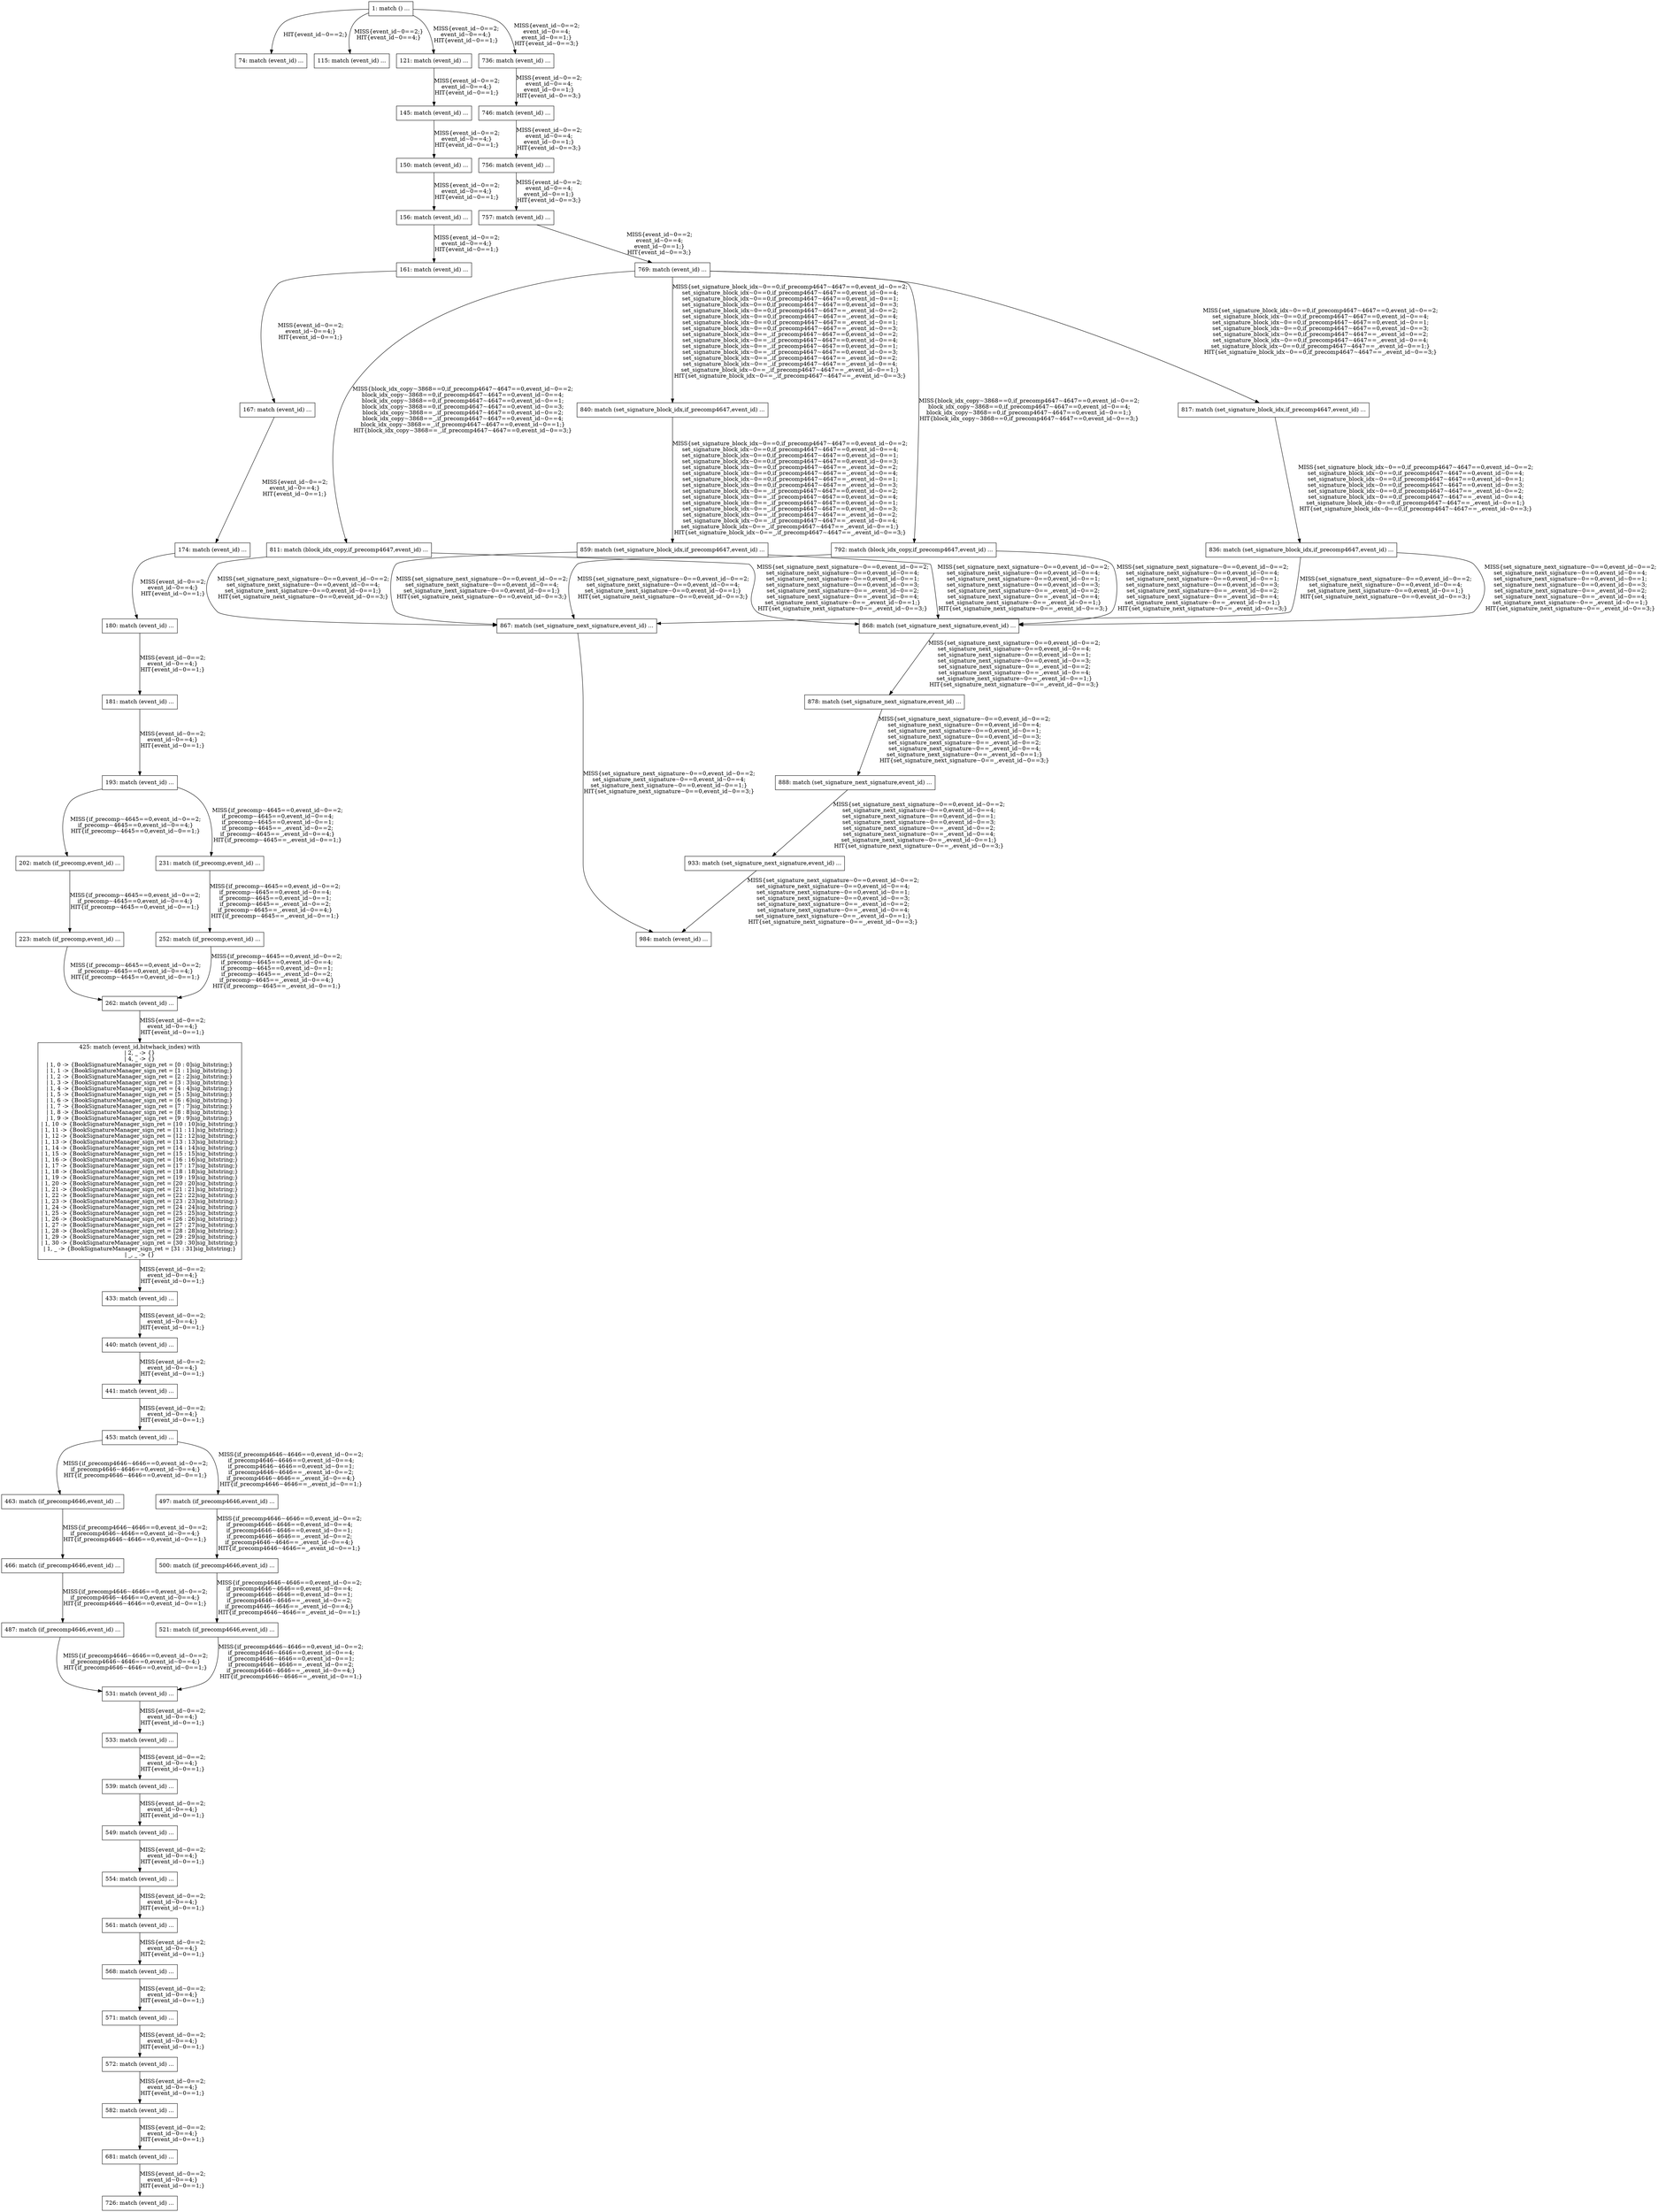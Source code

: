 digraph G {
  "1: match () ...
" [shape=box, ];
  "74: match (event_id) ...
" [shape=box, ];
  "115: match (event_id) ...
" [shape=box, ];
  "121: match (event_id) ...
" [shape=box, ];
  "145: match (event_id) ...
" [shape=box, ];
  "150: match (event_id) ...
" [shape=box, ];
  "156: match (event_id) ...
" [shape=box, ];
  "161: match (event_id) ...
" [shape=box, ];
  "167: match (event_id) ...
" [shape=box, ];
  "174: match (event_id) ...
" [shape=box, ];
  "180: match (event_id) ...
" [shape=box, ];
  "181: match (event_id) ...
" [shape=box, ];
  "193: match (event_id) ...
" [shape=box, ];
  "202: match (if_precomp,event_id) ...
" [shape=box, ];
  "223: match (if_precomp,event_id) ...
" [shape=box, ];
  "231: match (if_precomp,event_id) ...
" [shape=box, ];
  "252: match (if_precomp,event_id) ...
" [shape=box, ];
  "262: match (event_id) ...
" [shape=box, ];
  "425: match (event_id,bitwhack_index) with
| 2, _ -> {}
| 4, _ -> {}
| 1, 0 -> {BookSignatureManager_sign_ret = [0 : 0]sig_bitstring;}
| 1, 1 -> {BookSignatureManager_sign_ret = [1 : 1]sig_bitstring;}
| 1, 2 -> {BookSignatureManager_sign_ret = [2 : 2]sig_bitstring;}
| 1, 3 -> {BookSignatureManager_sign_ret = [3 : 3]sig_bitstring;}
| 1, 4 -> {BookSignatureManager_sign_ret = [4 : 4]sig_bitstring;}
| 1, 5 -> {BookSignatureManager_sign_ret = [5 : 5]sig_bitstring;}
| 1, 6 -> {BookSignatureManager_sign_ret = [6 : 6]sig_bitstring;}
| 1, 7 -> {BookSignatureManager_sign_ret = [7 : 7]sig_bitstring;}
| 1, 8 -> {BookSignatureManager_sign_ret = [8 : 8]sig_bitstring;}
| 1, 9 -> {BookSignatureManager_sign_ret = [9 : 9]sig_bitstring;}
| 1, 10 -> {BookSignatureManager_sign_ret = [10 : 10]sig_bitstring;}
| 1, 11 -> {BookSignatureManager_sign_ret = [11 : 11]sig_bitstring;}
| 1, 12 -> {BookSignatureManager_sign_ret = [12 : 12]sig_bitstring;}
| 1, 13 -> {BookSignatureManager_sign_ret = [13 : 13]sig_bitstring;}
| 1, 14 -> {BookSignatureManager_sign_ret = [14 : 14]sig_bitstring;}
| 1, 15 -> {BookSignatureManager_sign_ret = [15 : 15]sig_bitstring;}
| 1, 16 -> {BookSignatureManager_sign_ret = [16 : 16]sig_bitstring;}
| 1, 17 -> {BookSignatureManager_sign_ret = [17 : 17]sig_bitstring;}
| 1, 18 -> {BookSignatureManager_sign_ret = [18 : 18]sig_bitstring;}
| 1, 19 -> {BookSignatureManager_sign_ret = [19 : 19]sig_bitstring;}
| 1, 20 -> {BookSignatureManager_sign_ret = [20 : 20]sig_bitstring;}
| 1, 21 -> {BookSignatureManager_sign_ret = [21 : 21]sig_bitstring;}
| 1, 22 -> {BookSignatureManager_sign_ret = [22 : 22]sig_bitstring;}
| 1, 23 -> {BookSignatureManager_sign_ret = [23 : 23]sig_bitstring;}
| 1, 24 -> {BookSignatureManager_sign_ret = [24 : 24]sig_bitstring;}
| 1, 25 -> {BookSignatureManager_sign_ret = [25 : 25]sig_bitstring;}
| 1, 26 -> {BookSignatureManager_sign_ret = [26 : 26]sig_bitstring;}
| 1, 27 -> {BookSignatureManager_sign_ret = [27 : 27]sig_bitstring;}
| 1, 28 -> {BookSignatureManager_sign_ret = [28 : 28]sig_bitstring;}
| 1, 29 -> {BookSignatureManager_sign_ret = [29 : 29]sig_bitstring;}
| 1, 30 -> {BookSignatureManager_sign_ret = [30 : 30]sig_bitstring;}
| 1, _ -> {BookSignatureManager_sign_ret = [31 : 31]sig_bitstring;}
| _, _ -> {}" [
  shape=box, ];
  "433: match (event_id) ...
" [shape=box, ];
  "440: match (event_id) ...
" [shape=box, ];
  "441: match (event_id) ...
" [shape=box, ];
  "453: match (event_id) ...
" [shape=box, ];
  "463: match (if_precomp4646,event_id) ...
" [shape=box, ];
  "466: match (if_precomp4646,event_id) ...
" [shape=box, ];
  "487: match (if_precomp4646,event_id) ...
" [shape=box, ];
  "497: match (if_precomp4646,event_id) ...
" [shape=box, ];
  "500: match (if_precomp4646,event_id) ...
" [shape=box, ];
  "521: match (if_precomp4646,event_id) ...
" [shape=box, ];
  "531: match (event_id) ...
" [shape=box, ];
  "533: match (event_id) ...
" [shape=box, ];
  "539: match (event_id) ...
" [shape=box, ];
  "549: match (event_id) ...
" [shape=box, ];
  "554: match (event_id) ...
" [shape=box, ];
  "561: match (event_id) ...
" [shape=box, ];
  "568: match (event_id) ...
" [shape=box, ];
  "571: match (event_id) ...
" [shape=box, ];
  "572: match (event_id) ...
" [shape=box, ];
  "582: match (event_id) ...
" [shape=box, ];
  "681: match (event_id) ...
" [shape=box, ];
  "726: match (event_id) ...
" [shape=box, ];
  "736: match (event_id) ...
" [shape=box, ];
  "746: match (event_id) ...
" [shape=box, ];
  "756: match (event_id) ...
" [shape=box, ];
  "757: match (event_id) ...
" [shape=box, ];
  "769: match (event_id) ...
" [shape=box, ];
  "792: match (block_idx_copy,if_precomp4647,event_id) ...
" [shape=box, ];
  "811: match (block_idx_copy,if_precomp4647,event_id) ...
" [shape=box, ];
  "817: match (set_signature_block_idx,if_precomp4647,event_id) ...
" [
  shape=box, ];
  "836: match (set_signature_block_idx,if_precomp4647,event_id) ...
" [
  shape=box, ];
  "840: match (set_signature_block_idx,if_precomp4647,event_id) ...
" [
  shape=box, ];
  "859: match (set_signature_block_idx,if_precomp4647,event_id) ...
" [
  shape=box, ];
  "867: match (set_signature_next_signature,event_id) ...
" [shape=box, ];
  "868: match (set_signature_next_signature,event_id) ...
" [shape=box, ];
  "878: match (set_signature_next_signature,event_id) ...
" [shape=box, ];
  "888: match (set_signature_next_signature,event_id) ...
" [shape=box, ];
  "933: match (set_signature_next_signature,event_id) ...
" [shape=box, ];
  "984: match (event_id) ...
" [shape=box, ];
  
  
  "1: match () ...
" -> "74: match (event_id) ...
" [label="HIT{event_id~0==2;}",
                                                     ];
  "1: match () ...
" -> "115: match (event_id) ...
" [label="MISS{event_id~0==2;}
HIT{event_id~0==4;}",
                                                      ];
  "1: match () ...
" -> "121: match (event_id) ...
" [label="MISS{event_id~0==2;
event_id~0==4;}
HIT{event_id~0==1;}",
                                                      ];
  "1: match () ...
" -> "736: match (event_id) ...
" [label="MISS{event_id~0==2;
event_id~0==4;
event_id~0==1;}
HIT{event_id~0==3;}",
                                                      ];
  "121: match (event_id) ...
" -> "145: match (event_id) ...
" [label="MISS{event_id~0==2;
event_id~0==4;}
HIT{event_id~0==1;}",
                                                                ];
  "145: match (event_id) ...
" -> "150: match (event_id) ...
" [label="MISS{event_id~0==2;
event_id~0==4;}
HIT{event_id~0==1;}",
                                                                ];
  "150: match (event_id) ...
" -> "156: match (event_id) ...
" [label="MISS{event_id~0==2;
event_id~0==4;}
HIT{event_id~0==1;}",
                                                                ];
  "156: match (event_id) ...
" -> "161: match (event_id) ...
" [label="MISS{event_id~0==2;
event_id~0==4;}
HIT{event_id~0==1;}",
                                                                ];
  "161: match (event_id) ...
" -> "167: match (event_id) ...
" [label="MISS{event_id~0==2;
event_id~0==4;}
HIT{event_id~0==1;}",
                                                                ];
  "167: match (event_id) ...
" -> "174: match (event_id) ...
" [label="MISS{event_id~0==2;
event_id~0==4;}
HIT{event_id~0==1;}",
                                                                ];
  "174: match (event_id) ...
" -> "180: match (event_id) ...
" [label="MISS{event_id~0==2;
event_id~0==4;}
HIT{event_id~0==1;}",
                                                                ];
  "180: match (event_id) ...
" -> "181: match (event_id) ...
" [label="MISS{event_id~0==2;
event_id~0==4;}
HIT{event_id~0==1;}",
                                                                ];
  "181: match (event_id) ...
" -> "193: match (event_id) ...
" [label="MISS{event_id~0==2;
event_id~0==4;}
HIT{event_id~0==1;}",
                                                                ];
  "193: match (event_id) ...
" -> "202: match (if_precomp,event_id) ...
" [
  label="MISS{if_precomp~4645==0,event_id~0==2;
if_precomp~4645==0,event_id~0==4;}
HIT{if_precomp~4645==0,event_id~0==1;}",
  ];
  "193: match (event_id) ...
" -> "231: match (if_precomp,event_id) ...
" [
  label="MISS{if_precomp~4645==0,event_id~0==2;
if_precomp~4645==0,event_id~0==4;
if_precomp~4645==0,event_id~0==1;
if_precomp~4645==_,event_id~0==2;
if_precomp~4645==_,event_id~0==4;}
HIT{if_precomp~4645==_,event_id~0==1;}",
  ];
  "202: match (if_precomp,event_id) ...
" -> "223: match (if_precomp,event_id) ...
" [
  label="MISS{if_precomp~4645==0,event_id~0==2;
if_precomp~4645==0,event_id~0==4;}
HIT{if_precomp~4645==0,event_id~0==1;}",
  ];
  "223: match (if_precomp,event_id) ...
" -> "262: match (event_id) ...
" [
  label="MISS{if_precomp~4645==0,event_id~0==2;
if_precomp~4645==0,event_id~0==4;}
HIT{if_precomp~4645==0,event_id~0==1;}",
  ];
  "231: match (if_precomp,event_id) ...
" -> "252: match (if_precomp,event_id) ...
" [
  label="MISS{if_precomp~4645==0,event_id~0==2;
if_precomp~4645==0,event_id~0==4;
if_precomp~4645==0,event_id~0==1;
if_precomp~4645==_,event_id~0==2;
if_precomp~4645==_,event_id~0==4;}
HIT{if_precomp~4645==_,event_id~0==1;}",
  ];
  "252: match (if_precomp,event_id) ...
" -> "262: match (event_id) ...
" [
  label="MISS{if_precomp~4645==0,event_id~0==2;
if_precomp~4645==0,event_id~0==4;
if_precomp~4645==0,event_id~0==1;
if_precomp~4645==_,event_id~0==2;
if_precomp~4645==_,event_id~0==4;}
HIT{if_precomp~4645==_,event_id~0==1;}",
  ];
  "262: match (event_id) ...
" -> "425: match (event_id,bitwhack_index) with
| 2, _ -> {}
| 4, _ -> {}
| 1, 0 -> {BookSignatureManager_sign_ret = [0 : 0]sig_bitstring;}
| 1, 1 -> {BookSignatureManager_sign_ret = [1 : 1]sig_bitstring;}
| 1, 2 -> {BookSignatureManager_sign_ret = [2 : 2]sig_bitstring;}
| 1, 3 -> {BookSignatureManager_sign_ret = [3 : 3]sig_bitstring;}
| 1, 4 -> {BookSignatureManager_sign_ret = [4 : 4]sig_bitstring;}
| 1, 5 -> {BookSignatureManager_sign_ret = [5 : 5]sig_bitstring;}
| 1, 6 -> {BookSignatureManager_sign_ret = [6 : 6]sig_bitstring;}
| 1, 7 -> {BookSignatureManager_sign_ret = [7 : 7]sig_bitstring;}
| 1, 8 -> {BookSignatureManager_sign_ret = [8 : 8]sig_bitstring;}
| 1, 9 -> {BookSignatureManager_sign_ret = [9 : 9]sig_bitstring;}
| 1, 10 -> {BookSignatureManager_sign_ret = [10 : 10]sig_bitstring;}
| 1, 11 -> {BookSignatureManager_sign_ret = [11 : 11]sig_bitstring;}
| 1, 12 -> {BookSignatureManager_sign_ret = [12 : 12]sig_bitstring;}
| 1, 13 -> {BookSignatureManager_sign_ret = [13 : 13]sig_bitstring;}
| 1, 14 -> {BookSignatureManager_sign_ret = [14 : 14]sig_bitstring;}
| 1, 15 -> {BookSignatureManager_sign_ret = [15 : 15]sig_bitstring;}
| 1, 16 -> {BookSignatureManager_sign_ret = [16 : 16]sig_bitstring;}
| 1, 17 -> {BookSignatureManager_sign_ret = [17 : 17]sig_bitstring;}
| 1, 18 -> {BookSignatureManager_sign_ret = [18 : 18]sig_bitstring;}
| 1, 19 -> {BookSignatureManager_sign_ret = [19 : 19]sig_bitstring;}
| 1, 20 -> {BookSignatureManager_sign_ret = [20 : 20]sig_bitstring;}
| 1, 21 -> {BookSignatureManager_sign_ret = [21 : 21]sig_bitstring;}
| 1, 22 -> {BookSignatureManager_sign_ret = [22 : 22]sig_bitstring;}
| 1, 23 -> {BookSignatureManager_sign_ret = [23 : 23]sig_bitstring;}
| 1, 24 -> {BookSignatureManager_sign_ret = [24 : 24]sig_bitstring;}
| 1, 25 -> {BookSignatureManager_sign_ret = [25 : 25]sig_bitstring;}
| 1, 26 -> {BookSignatureManager_sign_ret = [26 : 26]sig_bitstring;}
| 1, 27 -> {BookSignatureManager_sign_ret = [27 : 27]sig_bitstring;}
| 1, 28 -> {BookSignatureManager_sign_ret = [28 : 28]sig_bitstring;}
| 1, 29 -> {BookSignatureManager_sign_ret = [29 : 29]sig_bitstring;}
| 1, 30 -> {BookSignatureManager_sign_ret = [30 : 30]sig_bitstring;}
| 1, _ -> {BookSignatureManager_sign_ret = [31 : 31]sig_bitstring;}
| _, _ -> {}" [
  label="MISS{event_id~0==2;
event_id~0==4;}
HIT{event_id~0==1;}", ];
  "425: match (event_id,bitwhack_index) with
| 2, _ -> {}
| 4, _ -> {}
| 1, 0 -> {BookSignatureManager_sign_ret = [0 : 0]sig_bitstring;}
| 1, 1 -> {BookSignatureManager_sign_ret = [1 : 1]sig_bitstring;}
| 1, 2 -> {BookSignatureManager_sign_ret = [2 : 2]sig_bitstring;}
| 1, 3 -> {BookSignatureManager_sign_ret = [3 : 3]sig_bitstring;}
| 1, 4 -> {BookSignatureManager_sign_ret = [4 : 4]sig_bitstring;}
| 1, 5 -> {BookSignatureManager_sign_ret = [5 : 5]sig_bitstring;}
| 1, 6 -> {BookSignatureManager_sign_ret = [6 : 6]sig_bitstring;}
| 1, 7 -> {BookSignatureManager_sign_ret = [7 : 7]sig_bitstring;}
| 1, 8 -> {BookSignatureManager_sign_ret = [8 : 8]sig_bitstring;}
| 1, 9 -> {BookSignatureManager_sign_ret = [9 : 9]sig_bitstring;}
| 1, 10 -> {BookSignatureManager_sign_ret = [10 : 10]sig_bitstring;}
| 1, 11 -> {BookSignatureManager_sign_ret = [11 : 11]sig_bitstring;}
| 1, 12 -> {BookSignatureManager_sign_ret = [12 : 12]sig_bitstring;}
| 1, 13 -> {BookSignatureManager_sign_ret = [13 : 13]sig_bitstring;}
| 1, 14 -> {BookSignatureManager_sign_ret = [14 : 14]sig_bitstring;}
| 1, 15 -> {BookSignatureManager_sign_ret = [15 : 15]sig_bitstring;}
| 1, 16 -> {BookSignatureManager_sign_ret = [16 : 16]sig_bitstring;}
| 1, 17 -> {BookSignatureManager_sign_ret = [17 : 17]sig_bitstring;}
| 1, 18 -> {BookSignatureManager_sign_ret = [18 : 18]sig_bitstring;}
| 1, 19 -> {BookSignatureManager_sign_ret = [19 : 19]sig_bitstring;}
| 1, 20 -> {BookSignatureManager_sign_ret = [20 : 20]sig_bitstring;}
| 1, 21 -> {BookSignatureManager_sign_ret = [21 : 21]sig_bitstring;}
| 1, 22 -> {BookSignatureManager_sign_ret = [22 : 22]sig_bitstring;}
| 1, 23 -> {BookSignatureManager_sign_ret = [23 : 23]sig_bitstring;}
| 1, 24 -> {BookSignatureManager_sign_ret = [24 : 24]sig_bitstring;}
| 1, 25 -> {BookSignatureManager_sign_ret = [25 : 25]sig_bitstring;}
| 1, 26 -> {BookSignatureManager_sign_ret = [26 : 26]sig_bitstring;}
| 1, 27 -> {BookSignatureManager_sign_ret = [27 : 27]sig_bitstring;}
| 1, 28 -> {BookSignatureManager_sign_ret = [28 : 28]sig_bitstring;}
| 1, 29 -> {BookSignatureManager_sign_ret = [29 : 29]sig_bitstring;}
| 1, 30 -> {BookSignatureManager_sign_ret = [30 : 30]sig_bitstring;}
| 1, _ -> {BookSignatureManager_sign_ret = [31 : 31]sig_bitstring;}
| _, _ -> {}" -> "433: match (event_id) ...
" [
  label="MISS{event_id~0==2;
event_id~0==4;}
HIT{event_id~0==1;}", ];
  "433: match (event_id) ...
" -> "440: match (event_id) ...
" [label="MISS{event_id~0==2;
event_id~0==4;}
HIT{event_id~0==1;}",
                                                                ];
  "440: match (event_id) ...
" -> "441: match (event_id) ...
" [label="MISS{event_id~0==2;
event_id~0==4;}
HIT{event_id~0==1;}",
                                                                ];
  "441: match (event_id) ...
" -> "453: match (event_id) ...
" [label="MISS{event_id~0==2;
event_id~0==4;}
HIT{event_id~0==1;}",
                                                                ];
  "453: match (event_id) ...
" -> "463: match (if_precomp4646,event_id) ...
" [
  label="MISS{if_precomp4646~4646==0,event_id~0==2;
if_precomp4646~4646==0,event_id~0==4;}
HIT{if_precomp4646~4646==0,event_id~0==1;}",
  ];
  "453: match (event_id) ...
" -> "497: match (if_precomp4646,event_id) ...
" [
  label="MISS{if_precomp4646~4646==0,event_id~0==2;
if_precomp4646~4646==0,event_id~0==4;
if_precomp4646~4646==0,event_id~0==1;
if_precomp4646~4646==_,event_id~0==2;
if_precomp4646~4646==_,event_id~0==4;}
HIT{if_precomp4646~4646==_,event_id~0==1;}",
  ];
  "463: match (if_precomp4646,event_id) ...
" -> "466: match (if_precomp4646,event_id) ...
" [
  label="MISS{if_precomp4646~4646==0,event_id~0==2;
if_precomp4646~4646==0,event_id~0==4;}
HIT{if_precomp4646~4646==0,event_id~0==1;}",
  ];
  "466: match (if_precomp4646,event_id) ...
" -> "487: match (if_precomp4646,event_id) ...
" [
  label="MISS{if_precomp4646~4646==0,event_id~0==2;
if_precomp4646~4646==0,event_id~0==4;}
HIT{if_precomp4646~4646==0,event_id~0==1;}",
  ];
  "487: match (if_precomp4646,event_id) ...
" -> "531: match (event_id) ...
" [
  label="MISS{if_precomp4646~4646==0,event_id~0==2;
if_precomp4646~4646==0,event_id~0==4;}
HIT{if_precomp4646~4646==0,event_id~0==1;}",
  ];
  "497: match (if_precomp4646,event_id) ...
" -> "500: match (if_precomp4646,event_id) ...
" [
  label="MISS{if_precomp4646~4646==0,event_id~0==2;
if_precomp4646~4646==0,event_id~0==4;
if_precomp4646~4646==0,event_id~0==1;
if_precomp4646~4646==_,event_id~0==2;
if_precomp4646~4646==_,event_id~0==4;}
HIT{if_precomp4646~4646==_,event_id~0==1;}",
  ];
  "500: match (if_precomp4646,event_id) ...
" -> "521: match (if_precomp4646,event_id) ...
" [
  label="MISS{if_precomp4646~4646==0,event_id~0==2;
if_precomp4646~4646==0,event_id~0==4;
if_precomp4646~4646==0,event_id~0==1;
if_precomp4646~4646==_,event_id~0==2;
if_precomp4646~4646==_,event_id~0==4;}
HIT{if_precomp4646~4646==_,event_id~0==1;}",
  ];
  "521: match (if_precomp4646,event_id) ...
" -> "531: match (event_id) ...
" [
  label="MISS{if_precomp4646~4646==0,event_id~0==2;
if_precomp4646~4646==0,event_id~0==4;
if_precomp4646~4646==0,event_id~0==1;
if_precomp4646~4646==_,event_id~0==2;
if_precomp4646~4646==_,event_id~0==4;}
HIT{if_precomp4646~4646==_,event_id~0==1;}",
  ];
  "531: match (event_id) ...
" -> "533: match (event_id) ...
" [label="MISS{event_id~0==2;
event_id~0==4;}
HIT{event_id~0==1;}",
                                                                ];
  "533: match (event_id) ...
" -> "539: match (event_id) ...
" [label="MISS{event_id~0==2;
event_id~0==4;}
HIT{event_id~0==1;}",
                                                                ];
  "539: match (event_id) ...
" -> "549: match (event_id) ...
" [label="MISS{event_id~0==2;
event_id~0==4;}
HIT{event_id~0==1;}",
                                                                ];
  "549: match (event_id) ...
" -> "554: match (event_id) ...
" [label="MISS{event_id~0==2;
event_id~0==4;}
HIT{event_id~0==1;}",
                                                                ];
  "554: match (event_id) ...
" -> "561: match (event_id) ...
" [label="MISS{event_id~0==2;
event_id~0==4;}
HIT{event_id~0==1;}",
                                                                ];
  "561: match (event_id) ...
" -> "568: match (event_id) ...
" [label="MISS{event_id~0==2;
event_id~0==4;}
HIT{event_id~0==1;}",
                                                                ];
  "568: match (event_id) ...
" -> "571: match (event_id) ...
" [label="MISS{event_id~0==2;
event_id~0==4;}
HIT{event_id~0==1;}",
                                                                ];
  "571: match (event_id) ...
" -> "572: match (event_id) ...
" [label="MISS{event_id~0==2;
event_id~0==4;}
HIT{event_id~0==1;}",
                                                                ];
  "572: match (event_id) ...
" -> "582: match (event_id) ...
" [label="MISS{event_id~0==2;
event_id~0==4;}
HIT{event_id~0==1;}",
                                                                ];
  "582: match (event_id) ...
" -> "681: match (event_id) ...
" [label="MISS{event_id~0==2;
event_id~0==4;}
HIT{event_id~0==1;}",
                                                                ];
  "681: match (event_id) ...
" -> "726: match (event_id) ...
" [label="MISS{event_id~0==2;
event_id~0==4;}
HIT{event_id~0==1;}",
                                                                ];
  "736: match (event_id) ...
" -> "746: match (event_id) ...
" [label="MISS{event_id~0==2;
event_id~0==4;
event_id~0==1;}
HIT{event_id~0==3;}",
                                                                ];
  "746: match (event_id) ...
" -> "756: match (event_id) ...
" [label="MISS{event_id~0==2;
event_id~0==4;
event_id~0==1;}
HIT{event_id~0==3;}",
                                                                ];
  "756: match (event_id) ...
" -> "757: match (event_id) ...
" [label="MISS{event_id~0==2;
event_id~0==4;
event_id~0==1;}
HIT{event_id~0==3;}",
                                                                ];
  "757: match (event_id) ...
" -> "769: match (event_id) ...
" [label="MISS{event_id~0==2;
event_id~0==4;
event_id~0==1;}
HIT{event_id~0==3;}",
                                                                ];
  "769: match (event_id) ...
" -> "792: match (block_idx_copy,if_precomp4647,event_id) ...
" [
  label="MISS{block_idx_copy~3868==0,if_precomp4647~4647==0,event_id~0==2;
block_idx_copy~3868==0,if_precomp4647~4647==0,event_id~0==4;
block_idx_copy~3868==0,if_precomp4647~4647==0,event_id~0==1;}
HIT{block_idx_copy~3868==0,if_precomp4647~4647==0,event_id~0==3;}",
  ];
  "769: match (event_id) ...
" -> "811: match (block_idx_copy,if_precomp4647,event_id) ...
" [
  label="MISS{block_idx_copy~3868==0,if_precomp4647~4647==0,event_id~0==2;
block_idx_copy~3868==0,if_precomp4647~4647==0,event_id~0==4;
block_idx_copy~3868==0,if_precomp4647~4647==0,event_id~0==1;
block_idx_copy~3868==0,if_precomp4647~4647==0,event_id~0==3;
block_idx_copy~3868==_,if_precomp4647~4647==0,event_id~0==2;
block_idx_copy~3868==_,if_precomp4647~4647==0,event_id~0==4;
block_idx_copy~3868==_,if_precomp4647~4647==0,event_id~0==1;}
HIT{block_idx_copy~3868==_,if_precomp4647~4647==0,event_id~0==3;}",
  ];
  "769: match (event_id) ...
" -> "817: match (set_signature_block_idx,if_precomp4647,event_id) ...
" [
  label="MISS{set_signature_block_idx~0==0,if_precomp4647~4647==0,event_id~0==2;
set_signature_block_idx~0==0,if_precomp4647~4647==0,event_id~0==4;
set_signature_block_idx~0==0,if_precomp4647~4647==0,event_id~0==1;
set_signature_block_idx~0==0,if_precomp4647~4647==0,event_id~0==3;
set_signature_block_idx~0==0,if_precomp4647~4647==_,event_id~0==2;
set_signature_block_idx~0==0,if_precomp4647~4647==_,event_id~0==4;
set_signature_block_idx~0==0,if_precomp4647~4647==_,event_id~0==1;}
HIT{set_signature_block_idx~0==0,if_precomp4647~4647==_,event_id~0==3;}",
  ];
  "769: match (event_id) ...
" -> "840: match (set_signature_block_idx,if_precomp4647,event_id) ...
" [
  label="MISS{set_signature_block_idx~0==0,if_precomp4647~4647==0,event_id~0==2;
set_signature_block_idx~0==0,if_precomp4647~4647==0,event_id~0==4;
set_signature_block_idx~0==0,if_precomp4647~4647==0,event_id~0==1;
set_signature_block_idx~0==0,if_precomp4647~4647==0,event_id~0==3;
set_signature_block_idx~0==0,if_precomp4647~4647==_,event_id~0==2;
set_signature_block_idx~0==0,if_precomp4647~4647==_,event_id~0==4;
set_signature_block_idx~0==0,if_precomp4647~4647==_,event_id~0==1;
set_signature_block_idx~0==0,if_precomp4647~4647==_,event_id~0==3;
set_signature_block_idx~0==_,if_precomp4647~4647==0,event_id~0==2;
set_signature_block_idx~0==_,if_precomp4647~4647==0,event_id~0==4;
set_signature_block_idx~0==_,if_precomp4647~4647==0,event_id~0==1;
set_signature_block_idx~0==_,if_precomp4647~4647==0,event_id~0==3;
set_signature_block_idx~0==_,if_precomp4647~4647==_,event_id~0==2;
set_signature_block_idx~0==_,if_precomp4647~4647==_,event_id~0==4;
set_signature_block_idx~0==_,if_precomp4647~4647==_,event_id~0==1;}
HIT{set_signature_block_idx~0==_,if_precomp4647~4647==_,event_id~0==3;}",
  ];
  "792: match (block_idx_copy,if_precomp4647,event_id) ...
" -> "867: match (set_signature_next_signature,event_id) ...
" [
  label="MISS{set_signature_next_signature~0==0,event_id~0==2;
set_signature_next_signature~0==0,event_id~0==4;
set_signature_next_signature~0==0,event_id~0==1;}
HIT{set_signature_next_signature~0==0,event_id~0==3;}",
  ];
  "792: match (block_idx_copy,if_precomp4647,event_id) ...
" -> "868: match (set_signature_next_signature,event_id) ...
" [
  label="MISS{set_signature_next_signature~0==0,event_id~0==2;
set_signature_next_signature~0==0,event_id~0==4;
set_signature_next_signature~0==0,event_id~0==1;
set_signature_next_signature~0==0,event_id~0==3;
set_signature_next_signature~0==_,event_id~0==2;
set_signature_next_signature~0==_,event_id~0==4;
set_signature_next_signature~0==_,event_id~0==1;}
HIT{set_signature_next_signature~0==_,event_id~0==3;}",
  ];
  "811: match (block_idx_copy,if_precomp4647,event_id) ...
" -> "867: match (set_signature_next_signature,event_id) ...
" [
  label="MISS{set_signature_next_signature~0==0,event_id~0==2;
set_signature_next_signature~0==0,event_id~0==4;
set_signature_next_signature~0==0,event_id~0==1;}
HIT{set_signature_next_signature~0==0,event_id~0==3;}",
  ];
  "811: match (block_idx_copy,if_precomp4647,event_id) ...
" -> "868: match (set_signature_next_signature,event_id) ...
" [
  label="MISS{set_signature_next_signature~0==0,event_id~0==2;
set_signature_next_signature~0==0,event_id~0==4;
set_signature_next_signature~0==0,event_id~0==1;
set_signature_next_signature~0==0,event_id~0==3;
set_signature_next_signature~0==_,event_id~0==2;
set_signature_next_signature~0==_,event_id~0==4;
set_signature_next_signature~0==_,event_id~0==1;}
HIT{set_signature_next_signature~0==_,event_id~0==3;}",
  ];
  "817: match (set_signature_block_idx,if_precomp4647,event_id) ...
" -> "836: match (set_signature_block_idx,if_precomp4647,event_id) ...
" [
  label="MISS{set_signature_block_idx~0==0,if_precomp4647~4647==0,event_id~0==2;
set_signature_block_idx~0==0,if_precomp4647~4647==0,event_id~0==4;
set_signature_block_idx~0==0,if_precomp4647~4647==0,event_id~0==1;
set_signature_block_idx~0==0,if_precomp4647~4647==0,event_id~0==3;
set_signature_block_idx~0==0,if_precomp4647~4647==_,event_id~0==2;
set_signature_block_idx~0==0,if_precomp4647~4647==_,event_id~0==4;
set_signature_block_idx~0==0,if_precomp4647~4647==_,event_id~0==1;}
HIT{set_signature_block_idx~0==0,if_precomp4647~4647==_,event_id~0==3;}",
  ];
  "836: match (set_signature_block_idx,if_precomp4647,event_id) ...
" -> "867: match (set_signature_next_signature,event_id) ...
" [
  label="MISS{set_signature_next_signature~0==0,event_id~0==2;
set_signature_next_signature~0==0,event_id~0==4;
set_signature_next_signature~0==0,event_id~0==1;}
HIT{set_signature_next_signature~0==0,event_id~0==3;}",
  ];
  "836: match (set_signature_block_idx,if_precomp4647,event_id) ...
" -> "868: match (set_signature_next_signature,event_id) ...
" [
  label="MISS{set_signature_next_signature~0==0,event_id~0==2;
set_signature_next_signature~0==0,event_id~0==4;
set_signature_next_signature~0==0,event_id~0==1;
set_signature_next_signature~0==0,event_id~0==3;
set_signature_next_signature~0==_,event_id~0==2;
set_signature_next_signature~0==_,event_id~0==4;
set_signature_next_signature~0==_,event_id~0==1;}
HIT{set_signature_next_signature~0==_,event_id~0==3;}",
  ];
  "840: match (set_signature_block_idx,if_precomp4647,event_id) ...
" -> "859: match (set_signature_block_idx,if_precomp4647,event_id) ...
" [
  label="MISS{set_signature_block_idx~0==0,if_precomp4647~4647==0,event_id~0==2;
set_signature_block_idx~0==0,if_precomp4647~4647==0,event_id~0==4;
set_signature_block_idx~0==0,if_precomp4647~4647==0,event_id~0==1;
set_signature_block_idx~0==0,if_precomp4647~4647==0,event_id~0==3;
set_signature_block_idx~0==0,if_precomp4647~4647==_,event_id~0==2;
set_signature_block_idx~0==0,if_precomp4647~4647==_,event_id~0==4;
set_signature_block_idx~0==0,if_precomp4647~4647==_,event_id~0==1;
set_signature_block_idx~0==0,if_precomp4647~4647==_,event_id~0==3;
set_signature_block_idx~0==_,if_precomp4647~4647==0,event_id~0==2;
set_signature_block_idx~0==_,if_precomp4647~4647==0,event_id~0==4;
set_signature_block_idx~0==_,if_precomp4647~4647==0,event_id~0==1;
set_signature_block_idx~0==_,if_precomp4647~4647==0,event_id~0==3;
set_signature_block_idx~0==_,if_precomp4647~4647==_,event_id~0==2;
set_signature_block_idx~0==_,if_precomp4647~4647==_,event_id~0==4;
set_signature_block_idx~0==_,if_precomp4647~4647==_,event_id~0==1;}
HIT{set_signature_block_idx~0==_,if_precomp4647~4647==_,event_id~0==3;}",
  ];
  "859: match (set_signature_block_idx,if_precomp4647,event_id) ...
" -> "867: match (set_signature_next_signature,event_id) ...
" [
  label="MISS{set_signature_next_signature~0==0,event_id~0==2;
set_signature_next_signature~0==0,event_id~0==4;
set_signature_next_signature~0==0,event_id~0==1;}
HIT{set_signature_next_signature~0==0,event_id~0==3;}",
  ];
  "859: match (set_signature_block_idx,if_precomp4647,event_id) ...
" -> "868: match (set_signature_next_signature,event_id) ...
" [
  label="MISS{set_signature_next_signature~0==0,event_id~0==2;
set_signature_next_signature~0==0,event_id~0==4;
set_signature_next_signature~0==0,event_id~0==1;
set_signature_next_signature~0==0,event_id~0==3;
set_signature_next_signature~0==_,event_id~0==2;
set_signature_next_signature~0==_,event_id~0==4;
set_signature_next_signature~0==_,event_id~0==1;}
HIT{set_signature_next_signature~0==_,event_id~0==3;}",
  ];
  "867: match (set_signature_next_signature,event_id) ...
" -> "984: match (event_id) ...
" [
  label="MISS{set_signature_next_signature~0==0,event_id~0==2;
set_signature_next_signature~0==0,event_id~0==4;
set_signature_next_signature~0==0,event_id~0==1;}
HIT{set_signature_next_signature~0==0,event_id~0==3;}",
  ];
  "868: match (set_signature_next_signature,event_id) ...
" -> "878: match (set_signature_next_signature,event_id) ...
" [
  label="MISS{set_signature_next_signature~0==0,event_id~0==2;
set_signature_next_signature~0==0,event_id~0==4;
set_signature_next_signature~0==0,event_id~0==1;
set_signature_next_signature~0==0,event_id~0==3;
set_signature_next_signature~0==_,event_id~0==2;
set_signature_next_signature~0==_,event_id~0==4;
set_signature_next_signature~0==_,event_id~0==1;}
HIT{set_signature_next_signature~0==_,event_id~0==3;}",
  ];
  "878: match (set_signature_next_signature,event_id) ...
" -> "888: match (set_signature_next_signature,event_id) ...
" [
  label="MISS{set_signature_next_signature~0==0,event_id~0==2;
set_signature_next_signature~0==0,event_id~0==4;
set_signature_next_signature~0==0,event_id~0==1;
set_signature_next_signature~0==0,event_id~0==3;
set_signature_next_signature~0==_,event_id~0==2;
set_signature_next_signature~0==_,event_id~0==4;
set_signature_next_signature~0==_,event_id~0==1;}
HIT{set_signature_next_signature~0==_,event_id~0==3;}",
  ];
  "888: match (set_signature_next_signature,event_id) ...
" -> "933: match (set_signature_next_signature,event_id) ...
" [
  label="MISS{set_signature_next_signature~0==0,event_id~0==2;
set_signature_next_signature~0==0,event_id~0==4;
set_signature_next_signature~0==0,event_id~0==1;
set_signature_next_signature~0==0,event_id~0==3;
set_signature_next_signature~0==_,event_id~0==2;
set_signature_next_signature~0==_,event_id~0==4;
set_signature_next_signature~0==_,event_id~0==1;}
HIT{set_signature_next_signature~0==_,event_id~0==3;}",
  ];
  "933: match (set_signature_next_signature,event_id) ...
" -> "984: match (event_id) ...
" [
  label="MISS{set_signature_next_signature~0==0,event_id~0==2;
set_signature_next_signature~0==0,event_id~0==4;
set_signature_next_signature~0==0,event_id~0==1;
set_signature_next_signature~0==0,event_id~0==3;
set_signature_next_signature~0==_,event_id~0==2;
set_signature_next_signature~0==_,event_id~0==4;
set_signature_next_signature~0==_,event_id~0==1;}
HIT{set_signature_next_signature~0==_,event_id~0==3;}",
  ];
  
  }